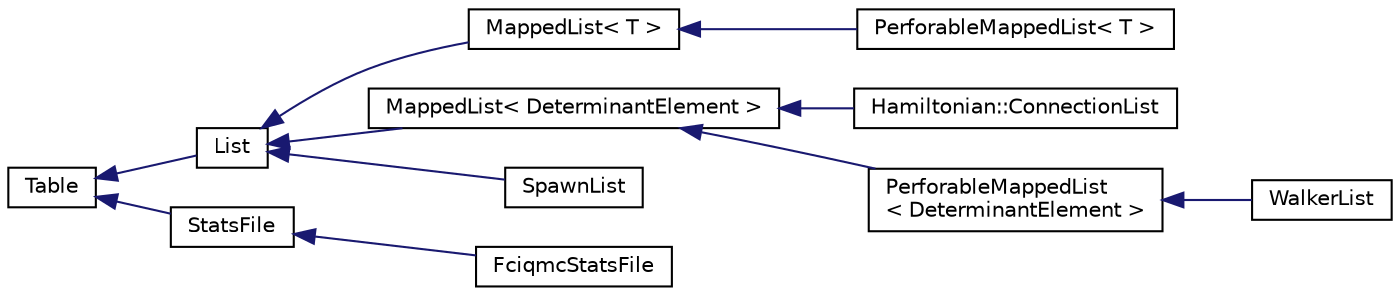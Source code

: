 digraph "Graphical Class Hierarchy"
{
  edge [fontname="Helvetica",fontsize="10",labelfontname="Helvetica",labelfontsize="10"];
  node [fontname="Helvetica",fontsize="10",shape=record];
  rankdir="LR";
  Node1 [label="Table",height=0.2,width=0.4,color="black", fillcolor="white", style="filled",URL="$classTable.html"];
  Node1 -> Node2 [dir="back",color="midnightblue",fontsize="10",style="solid",fontname="Helvetica"];
  Node2 [label="List",height=0.2,width=0.4,color="black", fillcolor="white", style="filled",URL="$classList.html"];
  Node2 -> Node3 [dir="back",color="midnightblue",fontsize="10",style="solid",fontname="Helvetica"];
  Node3 [label="MappedList\< T \>",height=0.2,width=0.4,color="black", fillcolor="white", style="filled",URL="$classMappedList.html"];
  Node3 -> Node4 [dir="back",color="midnightblue",fontsize="10",style="solid",fontname="Helvetica"];
  Node4 [label="PerforableMappedList\< T \>",height=0.2,width=0.4,color="black", fillcolor="white", style="filled",URL="$classPerforableMappedList.html"];
  Node2 -> Node5 [dir="back",color="midnightblue",fontsize="10",style="solid",fontname="Helvetica"];
  Node5 [label="MappedList\< DeterminantElement \>",height=0.2,width=0.4,color="black", fillcolor="white", style="filled",URL="$classMappedList.html"];
  Node5 -> Node6 [dir="back",color="midnightblue",fontsize="10",style="solid",fontname="Helvetica"];
  Node6 [label="Hamiltonian::ConnectionList",height=0.2,width=0.4,color="black", fillcolor="white", style="filled",URL="$classHamiltonian_1_1ConnectionList.html"];
  Node5 -> Node7 [dir="back",color="midnightblue",fontsize="10",style="solid",fontname="Helvetica"];
  Node7 [label="PerforableMappedList\l\< DeterminantElement \>",height=0.2,width=0.4,color="black", fillcolor="white", style="filled",URL="$classPerforableMappedList.html"];
  Node7 -> Node8 [dir="back",color="midnightblue",fontsize="10",style="solid",fontname="Helvetica"];
  Node8 [label="WalkerList",height=0.2,width=0.4,color="black", fillcolor="white", style="filled",URL="$structWalkerList.html"];
  Node2 -> Node9 [dir="back",color="midnightblue",fontsize="10",style="solid",fontname="Helvetica"];
  Node9 [label="SpawnList",height=0.2,width=0.4,color="black", fillcolor="white", style="filled",URL="$structSpawnList.html"];
  Node1 -> Node10 [dir="back",color="midnightblue",fontsize="10",style="solid",fontname="Helvetica"];
  Node10 [label="StatsFile",height=0.2,width=0.4,color="black", fillcolor="white", style="filled",URL="$classStatsFile.html"];
  Node10 -> Node11 [dir="back",color="midnightblue",fontsize="10",style="solid",fontname="Helvetica"];
  Node11 [label="FciqmcStatsFile",height=0.2,width=0.4,color="black", fillcolor="white", style="filled",URL="$structFciqmcStatsFile.html"];
}
